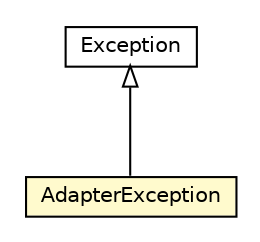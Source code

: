 #!/usr/local/bin/dot
#
# Class diagram 
# Generated by UMLGraph version R5_6-24-gf6e263 (http://www.umlgraph.org/)
#

digraph G {
	edge [fontname="Helvetica",fontsize=10,labelfontname="Helvetica",labelfontsize=10];
	node [fontname="Helvetica",fontsize=10,shape=plaintext];
	nodesep=0.25;
	ranksep=0.5;
	// org.universAAL.kinect.adapter.IMessageBroker.AdapterException
	c2101485 [label=<<table title="org.universAAL.kinect.adapter.IMessageBroker.AdapterException" border="0" cellborder="1" cellspacing="0" cellpadding="2" port="p" bgcolor="lemonChiffon" href="./AdapterException.html">
		<tr><td><table border="0" cellspacing="0" cellpadding="1">
<tr><td align="center" balign="center"> AdapterException </td></tr>
		</table></td></tr>
		</table>>, URL="./AdapterException.html", fontname="Helvetica", fontcolor="black", fontsize=10.0];
	//org.universAAL.kinect.adapter.IMessageBroker.AdapterException extends java.lang.Exception
	c2101954:p -> c2101485:p [dir=back,arrowtail=empty];
	// java.lang.Exception
	c2101954 [label=<<table title="java.lang.Exception" border="0" cellborder="1" cellspacing="0" cellpadding="2" port="p" href="http://java.sun.com/j2se/1.4.2/docs/api/java/lang/Exception.html">
		<tr><td><table border="0" cellspacing="0" cellpadding="1">
<tr><td align="center" balign="center"> Exception </td></tr>
		</table></td></tr>
		</table>>, URL="http://java.sun.com/j2se/1.4.2/docs/api/java/lang/Exception.html", fontname="Helvetica", fontcolor="black", fontsize=10.0];
}

